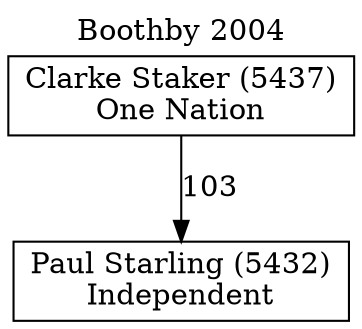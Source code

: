 // House preference flow
digraph "Paul Starling (5432)_Boothby_2004" {
	graph [label="Boothby 2004" labelloc=t mclimit=10]
	node [shape=box]
	"Paul Starling (5432)" [label="Paul Starling (5432)
Independent"]
	"Clarke Staker (5437)" [label="Clarke Staker (5437)
One Nation"]
	"Clarke Staker (5437)" -> "Paul Starling (5432)" [label=103]
}
